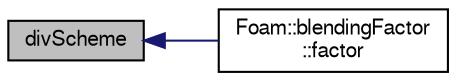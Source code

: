 digraph "divScheme"
{
  bgcolor="transparent";
  edge [fontname="FreeSans",fontsize="10",labelfontname="FreeSans",labelfontsize="10"];
  node [fontname="FreeSans",fontsize="10",shape=record];
  rankdir="LR";
  Node3852 [label="divScheme",height=0.2,width=0.4,color="black", fillcolor="grey75", style="filled", fontcolor="black"];
  Node3852 -> Node3853 [dir="back",color="midnightblue",fontsize="10",style="solid",fontname="FreeSans"];
  Node3853 [label="Foam::blendingFactor\l::factor",height=0.2,width=0.4,color="black",URL="$a28870.html#a7efa0a50911fc0d9fa25db037eb1c89f"];
}
